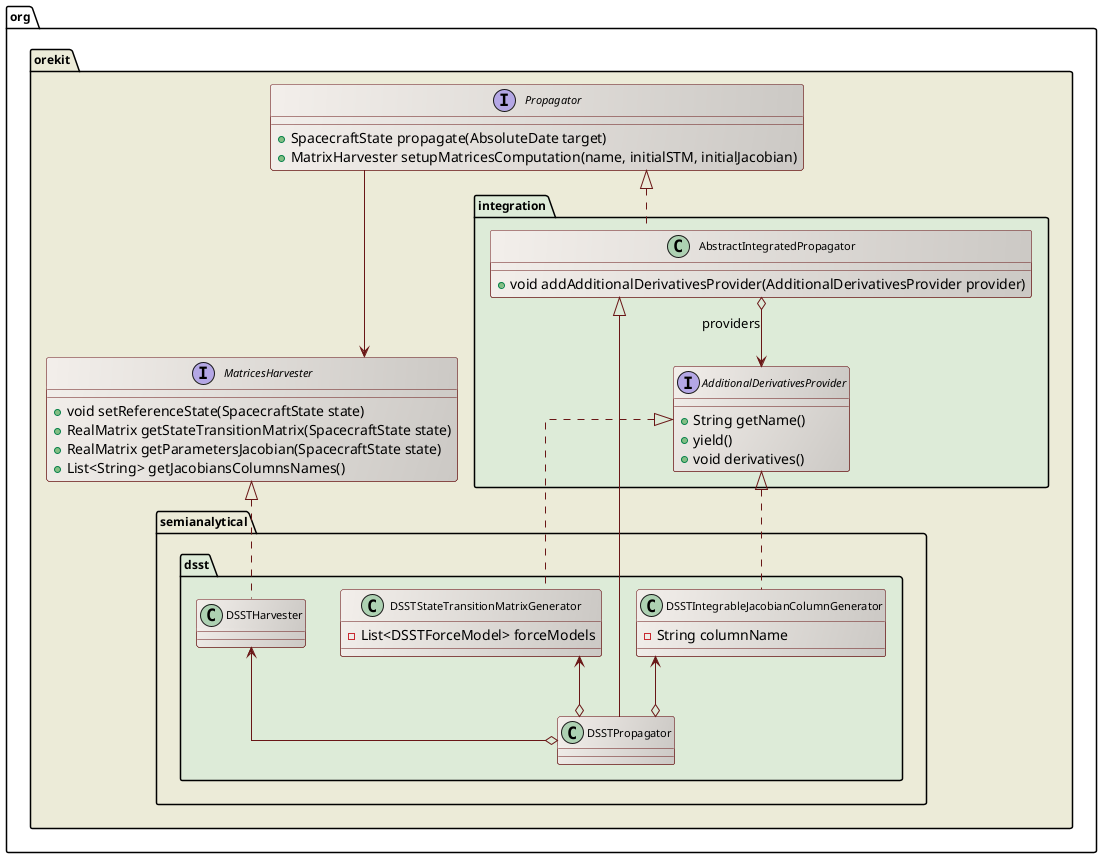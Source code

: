 ' Copyright 2002-2023 CS GROUP
' Licensed to CS GROUP (CS) under one or more
' contributor license agreements.  See the NOTICE file distributed with
' this work for additional information regarding copyright ownership.
' CS licenses this file to You under the Apache License, Version 2.0
' (the "License"); you may not use this file except in compliance with
' the License.  You may obtain a copy of the License at
'
'   http://www.apache.org/licenses/LICENSE-2.0
'
' Unless required by applicable law or agreed to in writing, software
' distributed under the License is distributed on an "AS IS" BASIS,
' WITHOUT WARRANTIES OR CONDITIONS OF ANY KIND, either express or implied.
' See the License for the specific language governing permissions and
' limitations under the License.
 
@startuml

  skinparam svek                  true
  skinparam ClassBackgroundColor  #F3EFEB/CCC9C5
  skinparam ClassArrowColor       #691616
  skinparam ClassBorderColor      #691616
  skinparam NoteBackgroundColor   #F3EFEB
  skinparam NoteBorderColor       #691616
  skinparam NoteFontColor         #691616
  skinparam ClassFontSize         11
  skinparam PackageFontSize       12
  skinparam linetype              ortho

  package org.orekit #ECEBD8 {

    interface Propagator {
      + SpacecraftState propagate(AbsoluteDate target)
      +MatrixHarvester setupMatricesComputation(name, initialSTM, initialJacobian)
    }

    interface MatricesHarvester {
      +void setReferenceState(SpacecraftState state)
      +RealMatrix getStateTransitionMatrix(SpacecraftState state)
      +RealMatrix getParametersJacobian(SpacecraftState state)
      +List<String> getJacobiansColumnsNames()
    }

    Propagator -right-> MatricesHarvester

    package integration #DDEBD8 {
      class  AbstractIntegratedPropagator {
       +void addAdditionalDerivativesProvider(AdditionalDerivativesProvider provider)
      }
      interface AdditionalDerivativesProvider {
        +String getName()
        +yield()
        +void derivatives()
      }
      AbstractIntegratedPropagator o--> AdditionalDerivativesProvider : providers
      Propagator <|.. AbstractIntegratedPropagator
    }

    package semianalytical.dsst #DDEBD8 {

       class DSSTHarvester

       class DSSTStateTransitionMatrixGenerator {
         -List<DSSTForceModel> forceModels
       }

       class DSSTIntegrableJacobianColumnGenerator {
         -String columnName
       }

       class DSSTPropagator

       MatricesHarvester <|.. DSSTHarvester
       AbstractIntegratedPropagator <|-- DSSTPropagator
       DSSTStateTransitionMatrixGenerator <--o DSSTPropagator
       DSSTIntegrableJacobianColumnGenerator <--o DSSTPropagator
       DSSTHarvester <--o DSSTPropagator

       AdditionalDerivativesProvider <|.. DSSTStateTransitionMatrixGenerator
       AdditionalDerivativesProvider <|.. DSSTIntegrableJacobianColumnGenerator

    }

  }

@enduml
